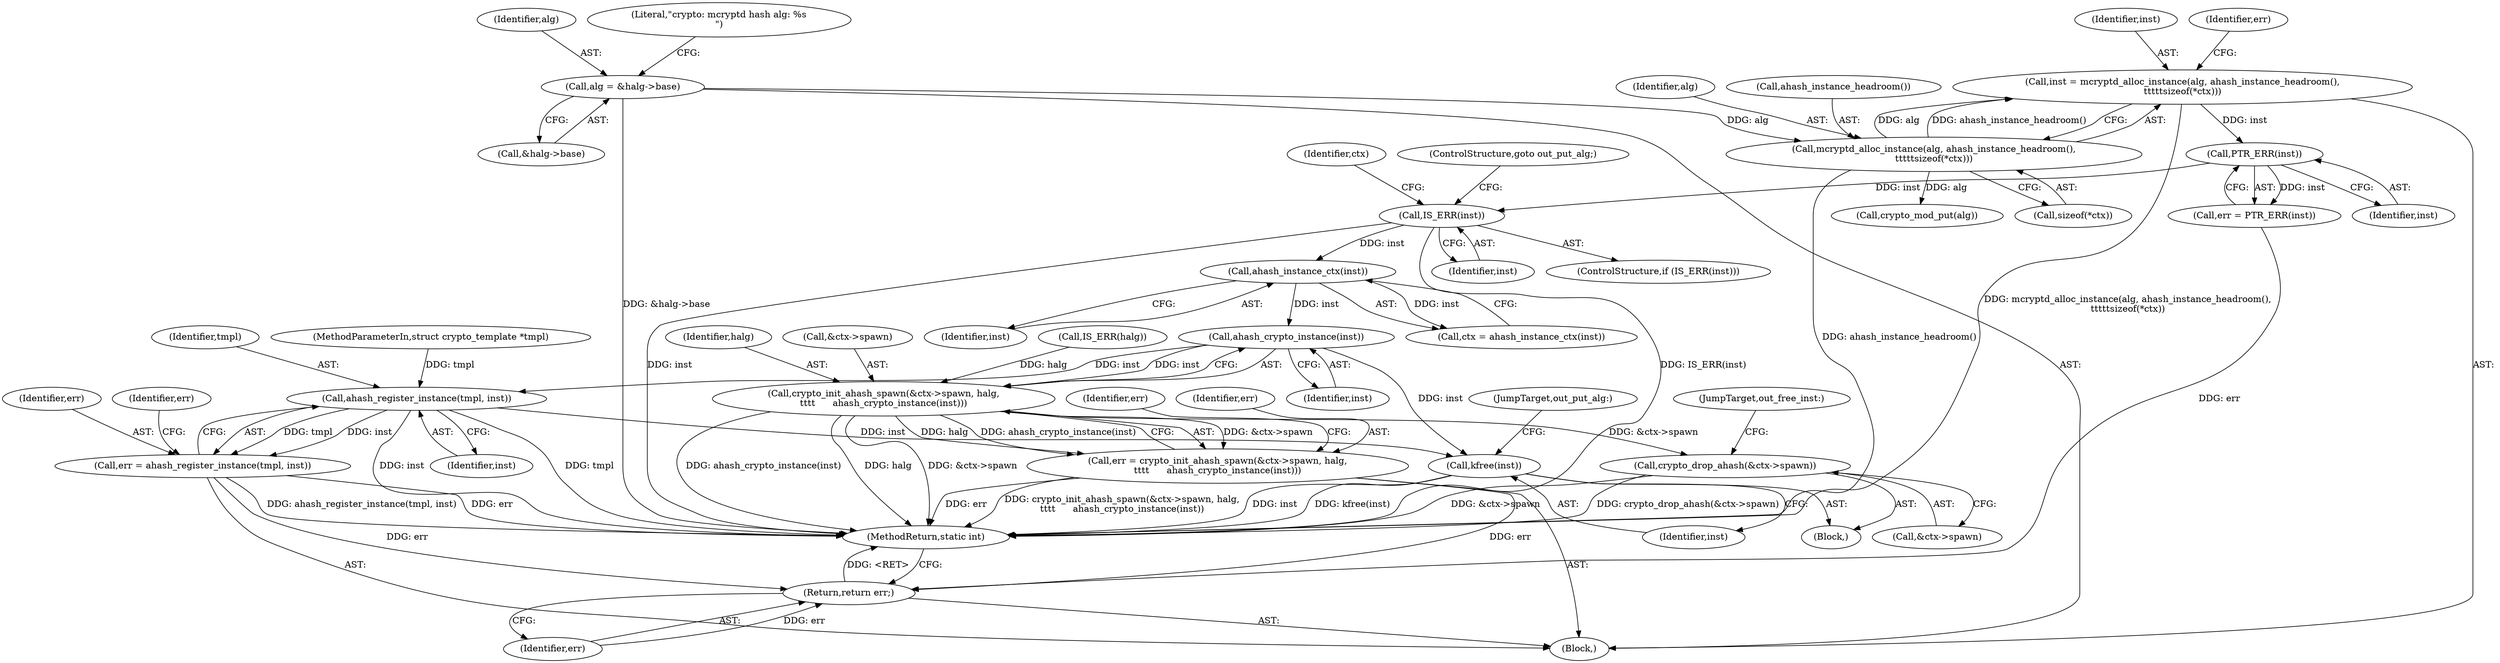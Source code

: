 digraph "0_linux_48a992727d82cb7db076fa15d372178743b1f4cd_0@API" {
"1000182" [label="(Call,ahash_crypto_instance(inst))"];
"1000167" [label="(Call,ahash_instance_ctx(inst))"];
"1000162" [label="(Call,IS_ERR(inst))"];
"1000159" [label="(Call,PTR_ERR(inst))"];
"1000149" [label="(Call,inst = mcryptd_alloc_instance(alg, ahash_instance_headroom(),\n\t\t\t\t\tsizeof(*ctx)))"];
"1000151" [label="(Call,mcryptd_alloc_instance(alg, ahash_instance_headroom(),\n\t\t\t\t\tsizeof(*ctx)))"];
"1000138" [label="(Call,alg = &halg->base)"];
"1000176" [label="(Call,crypto_init_ahash_spawn(&ctx->spawn, halg,\n\t\t\t\t      ahash_crypto_instance(inst)))"];
"1000174" [label="(Call,err = crypto_init_ahash_spawn(&ctx->spawn, halg,\n\t\t\t\t      ahash_crypto_instance(inst)))"];
"1000341" [label="(Return,return err;)"];
"1000330" [label="(Call,crypto_drop_ahash(&ctx->spawn))"];
"1000324" [label="(Call,ahash_register_instance(tmpl, inst))"];
"1000322" [label="(Call,err = ahash_register_instance(tmpl, inst))"];
"1000336" [label="(Call,kfree(inst))"];
"1000168" [label="(Identifier,inst)"];
"1000154" [label="(Call,sizeof(*ctx))"];
"1000336" [label="(Call,kfree(inst))"];
"1000101" [label="(MethodParameterIn,struct crypto_template *tmpl)"];
"1000138" [label="(Call,alg = &halg->base)"];
"1000185" [label="(Identifier,err)"];
"1000175" [label="(Identifier,err)"];
"1000176" [label="(Call,crypto_init_ahash_spawn(&ctx->spawn, halg,\n\t\t\t\t      ahash_crypto_instance(inst)))"];
"1000182" [label="(Call,ahash_crypto_instance(inst))"];
"1000163" [label="(Identifier,inst)"];
"1000149" [label="(Call,inst = mcryptd_alloc_instance(alg, ahash_instance_headroom(),\n\t\t\t\t\tsizeof(*ctx)))"];
"1000330" [label="(Call,crypto_drop_ahash(&ctx->spawn))"];
"1000325" [label="(Identifier,tmpl)"];
"1000328" [label="(Identifier,err)"];
"1000342" [label="(Identifier,err)"];
"1000322" [label="(Call,err = ahash_register_instance(tmpl, inst))"];
"1000139" [label="(Identifier,alg)"];
"1000174" [label="(Call,err = crypto_init_ahash_spawn(&ctx->spawn, halg,\n\t\t\t\t      ahash_crypto_instance(inst)))"];
"1000166" [label="(Identifier,ctx)"];
"1000152" [label="(Identifier,alg)"];
"1000159" [label="(Call,PTR_ERR(inst))"];
"1000323" [label="(Identifier,err)"];
"1000140" [label="(Call,&halg->base)"];
"1000162" [label="(Call,IS_ERR(inst))"];
"1000145" [label="(Literal,\"crypto: mcryptd hash alg: %s\n\")"];
"1000181" [label="(Identifier,halg)"];
"1000161" [label="(ControlStructure,if (IS_ERR(inst)))"];
"1000324" [label="(Call,ahash_register_instance(tmpl, inst))"];
"1000151" [label="(Call,mcryptd_alloc_instance(alg, ahash_instance_headroom(),\n\t\t\t\t\tsizeof(*ctx)))"];
"1000177" [label="(Call,&ctx->spawn)"];
"1000104" [label="(Block,)"];
"1000337" [label="(Identifier,inst)"];
"1000153" [label="(Call,ahash_instance_headroom())"];
"1000335" [label="(JumpTarget,out_free_inst:)"];
"1000150" [label="(Identifier,inst)"];
"1000160" [label="(Identifier,inst)"];
"1000326" [label="(Identifier,inst)"];
"1000164" [label="(ControlStructure,goto out_put_alg;)"];
"1000329" [label="(Block,)"];
"1000165" [label="(Call,ctx = ahash_instance_ctx(inst))"];
"1000341" [label="(Return,return err;)"];
"1000343" [label="(MethodReturn,static int)"];
"1000338" [label="(JumpTarget,out_put_alg:)"];
"1000158" [label="(Identifier,err)"];
"1000133" [label="(Call,IS_ERR(halg))"];
"1000167" [label="(Call,ahash_instance_ctx(inst))"];
"1000183" [label="(Identifier,inst)"];
"1000157" [label="(Call,err = PTR_ERR(inst))"];
"1000331" [label="(Call,&ctx->spawn)"];
"1000339" [label="(Call,crypto_mod_put(alg))"];
"1000182" -> "1000176"  [label="AST: "];
"1000182" -> "1000183"  [label="CFG: "];
"1000183" -> "1000182"  [label="AST: "];
"1000176" -> "1000182"  [label="CFG: "];
"1000182" -> "1000176"  [label="DDG: inst"];
"1000167" -> "1000182"  [label="DDG: inst"];
"1000182" -> "1000324"  [label="DDG: inst"];
"1000182" -> "1000336"  [label="DDG: inst"];
"1000167" -> "1000165"  [label="AST: "];
"1000167" -> "1000168"  [label="CFG: "];
"1000168" -> "1000167"  [label="AST: "];
"1000165" -> "1000167"  [label="CFG: "];
"1000167" -> "1000165"  [label="DDG: inst"];
"1000162" -> "1000167"  [label="DDG: inst"];
"1000162" -> "1000161"  [label="AST: "];
"1000162" -> "1000163"  [label="CFG: "];
"1000163" -> "1000162"  [label="AST: "];
"1000164" -> "1000162"  [label="CFG: "];
"1000166" -> "1000162"  [label="CFG: "];
"1000162" -> "1000343"  [label="DDG: inst"];
"1000162" -> "1000343"  [label="DDG: IS_ERR(inst)"];
"1000159" -> "1000162"  [label="DDG: inst"];
"1000159" -> "1000157"  [label="AST: "];
"1000159" -> "1000160"  [label="CFG: "];
"1000160" -> "1000159"  [label="AST: "];
"1000157" -> "1000159"  [label="CFG: "];
"1000159" -> "1000157"  [label="DDG: inst"];
"1000149" -> "1000159"  [label="DDG: inst"];
"1000149" -> "1000104"  [label="AST: "];
"1000149" -> "1000151"  [label="CFG: "];
"1000150" -> "1000149"  [label="AST: "];
"1000151" -> "1000149"  [label="AST: "];
"1000158" -> "1000149"  [label="CFG: "];
"1000149" -> "1000343"  [label="DDG: mcryptd_alloc_instance(alg, ahash_instance_headroom(),\n\t\t\t\t\tsizeof(*ctx))"];
"1000151" -> "1000149"  [label="DDG: alg"];
"1000151" -> "1000149"  [label="DDG: ahash_instance_headroom()"];
"1000151" -> "1000154"  [label="CFG: "];
"1000152" -> "1000151"  [label="AST: "];
"1000153" -> "1000151"  [label="AST: "];
"1000154" -> "1000151"  [label="AST: "];
"1000151" -> "1000343"  [label="DDG: ahash_instance_headroom()"];
"1000138" -> "1000151"  [label="DDG: alg"];
"1000151" -> "1000339"  [label="DDG: alg"];
"1000138" -> "1000104"  [label="AST: "];
"1000138" -> "1000140"  [label="CFG: "];
"1000139" -> "1000138"  [label="AST: "];
"1000140" -> "1000138"  [label="AST: "];
"1000145" -> "1000138"  [label="CFG: "];
"1000138" -> "1000343"  [label="DDG: &halg->base"];
"1000176" -> "1000174"  [label="AST: "];
"1000177" -> "1000176"  [label="AST: "];
"1000181" -> "1000176"  [label="AST: "];
"1000174" -> "1000176"  [label="CFG: "];
"1000176" -> "1000343"  [label="DDG: ahash_crypto_instance(inst)"];
"1000176" -> "1000343"  [label="DDG: halg"];
"1000176" -> "1000343"  [label="DDG: &ctx->spawn"];
"1000176" -> "1000174"  [label="DDG: &ctx->spawn"];
"1000176" -> "1000174"  [label="DDG: halg"];
"1000176" -> "1000174"  [label="DDG: ahash_crypto_instance(inst)"];
"1000133" -> "1000176"  [label="DDG: halg"];
"1000176" -> "1000330"  [label="DDG: &ctx->spawn"];
"1000174" -> "1000104"  [label="AST: "];
"1000175" -> "1000174"  [label="AST: "];
"1000185" -> "1000174"  [label="CFG: "];
"1000174" -> "1000343"  [label="DDG: crypto_init_ahash_spawn(&ctx->spawn, halg,\n\t\t\t\t      ahash_crypto_instance(inst))"];
"1000174" -> "1000343"  [label="DDG: err"];
"1000174" -> "1000341"  [label="DDG: err"];
"1000341" -> "1000104"  [label="AST: "];
"1000341" -> "1000342"  [label="CFG: "];
"1000342" -> "1000341"  [label="AST: "];
"1000343" -> "1000341"  [label="CFG: "];
"1000341" -> "1000343"  [label="DDG: <RET>"];
"1000342" -> "1000341"  [label="DDG: err"];
"1000157" -> "1000341"  [label="DDG: err"];
"1000322" -> "1000341"  [label="DDG: err"];
"1000330" -> "1000329"  [label="AST: "];
"1000330" -> "1000331"  [label="CFG: "];
"1000331" -> "1000330"  [label="AST: "];
"1000335" -> "1000330"  [label="CFG: "];
"1000330" -> "1000343"  [label="DDG: &ctx->spawn"];
"1000330" -> "1000343"  [label="DDG: crypto_drop_ahash(&ctx->spawn)"];
"1000324" -> "1000322"  [label="AST: "];
"1000324" -> "1000326"  [label="CFG: "];
"1000325" -> "1000324"  [label="AST: "];
"1000326" -> "1000324"  [label="AST: "];
"1000322" -> "1000324"  [label="CFG: "];
"1000324" -> "1000343"  [label="DDG: inst"];
"1000324" -> "1000343"  [label="DDG: tmpl"];
"1000324" -> "1000322"  [label="DDG: tmpl"];
"1000324" -> "1000322"  [label="DDG: inst"];
"1000101" -> "1000324"  [label="DDG: tmpl"];
"1000324" -> "1000336"  [label="DDG: inst"];
"1000322" -> "1000104"  [label="AST: "];
"1000323" -> "1000322"  [label="AST: "];
"1000328" -> "1000322"  [label="CFG: "];
"1000322" -> "1000343"  [label="DDG: ahash_register_instance(tmpl, inst)"];
"1000322" -> "1000343"  [label="DDG: err"];
"1000336" -> "1000329"  [label="AST: "];
"1000336" -> "1000337"  [label="CFG: "];
"1000337" -> "1000336"  [label="AST: "];
"1000338" -> "1000336"  [label="CFG: "];
"1000336" -> "1000343"  [label="DDG: kfree(inst)"];
"1000336" -> "1000343"  [label="DDG: inst"];
}
